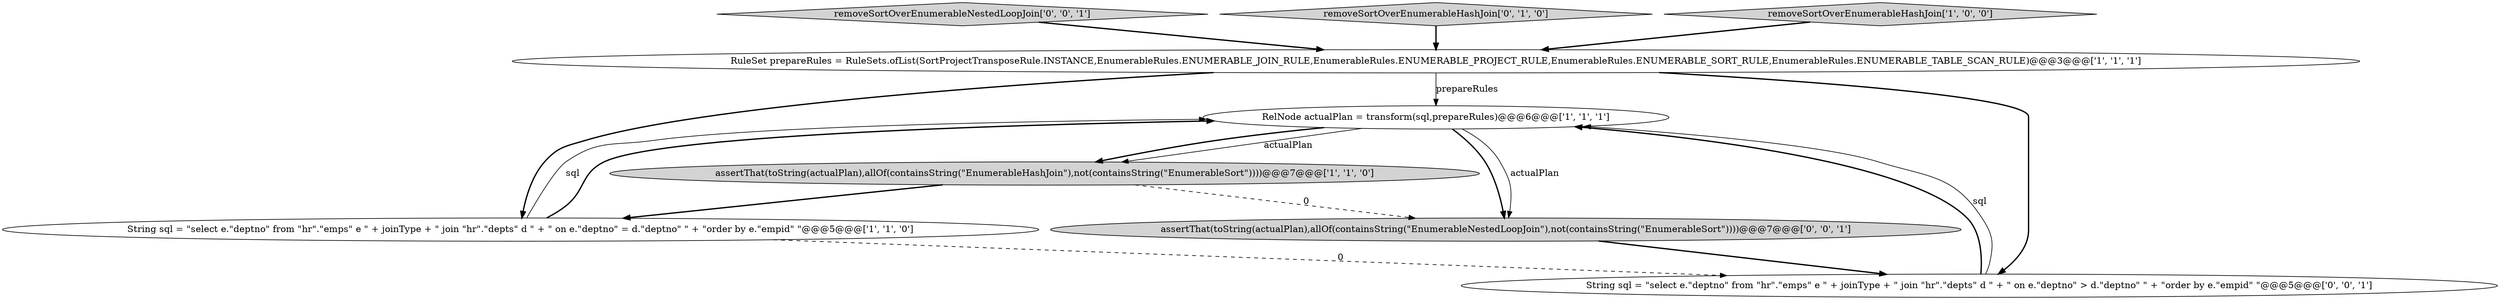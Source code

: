 digraph {
7 [style = filled, label = "removeSortOverEnumerableNestedLoopJoin['0', '0', '1']", fillcolor = lightgray, shape = diamond image = "AAA0AAABBB3BBB"];
3 [style = filled, label = "RelNode actualPlan = transform(sql,prepareRules)@@@6@@@['1', '1', '1']", fillcolor = white, shape = ellipse image = "AAA0AAABBB1BBB"];
4 [style = filled, label = "assertThat(toString(actualPlan),allOf(containsString(\"EnumerableHashJoin\"),not(containsString(\"EnumerableSort\"))))@@@7@@@['1', '1', '0']", fillcolor = lightgray, shape = ellipse image = "AAA0AAABBB1BBB"];
5 [style = filled, label = "removeSortOverEnumerableHashJoin['0', '1', '0']", fillcolor = lightgray, shape = diamond image = "AAA0AAABBB2BBB"];
6 [style = filled, label = "String sql = \"select e.\"deptno\" from \"hr\".\"emps\" e \" + joinType + \" join \"hr\".\"depts\" d \" + \" on e.\"deptno\" > d.\"deptno\" \" + \"order by e.\"empid\" \"@@@5@@@['0', '0', '1']", fillcolor = white, shape = ellipse image = "AAA0AAABBB3BBB"];
8 [style = filled, label = "assertThat(toString(actualPlan),allOf(containsString(\"EnumerableNestedLoopJoin\"),not(containsString(\"EnumerableSort\"))))@@@7@@@['0', '0', '1']", fillcolor = lightgray, shape = ellipse image = "AAA0AAABBB3BBB"];
0 [style = filled, label = "removeSortOverEnumerableHashJoin['1', '0', '0']", fillcolor = lightgray, shape = diamond image = "AAA0AAABBB1BBB"];
2 [style = filled, label = "RuleSet prepareRules = RuleSets.ofList(SortProjectTransposeRule.INSTANCE,EnumerableRules.ENUMERABLE_JOIN_RULE,EnumerableRules.ENUMERABLE_PROJECT_RULE,EnumerableRules.ENUMERABLE_SORT_RULE,EnumerableRules.ENUMERABLE_TABLE_SCAN_RULE)@@@3@@@['1', '1', '1']", fillcolor = white, shape = ellipse image = "AAA0AAABBB1BBB"];
1 [style = filled, label = "String sql = \"select e.\"deptno\" from \"hr\".\"emps\" e \" + joinType + \" join \"hr\".\"depts\" d \" + \" on e.\"deptno\" = d.\"deptno\" \" + \"order by e.\"empid\" \"@@@5@@@['1', '1', '0']", fillcolor = white, shape = ellipse image = "AAA0AAABBB1BBB"];
1->3 [style = bold, label=""];
6->3 [style = bold, label=""];
5->2 [style = bold, label=""];
4->1 [style = bold, label=""];
8->6 [style = bold, label=""];
6->3 [style = solid, label="sql"];
4->8 [style = dashed, label="0"];
3->4 [style = solid, label="actualPlan"];
2->3 [style = solid, label="prepareRules"];
1->3 [style = solid, label="sql"];
3->4 [style = bold, label=""];
2->6 [style = bold, label=""];
2->1 [style = bold, label=""];
3->8 [style = bold, label=""];
7->2 [style = bold, label=""];
1->6 [style = dashed, label="0"];
3->8 [style = solid, label="actualPlan"];
0->2 [style = bold, label=""];
}
